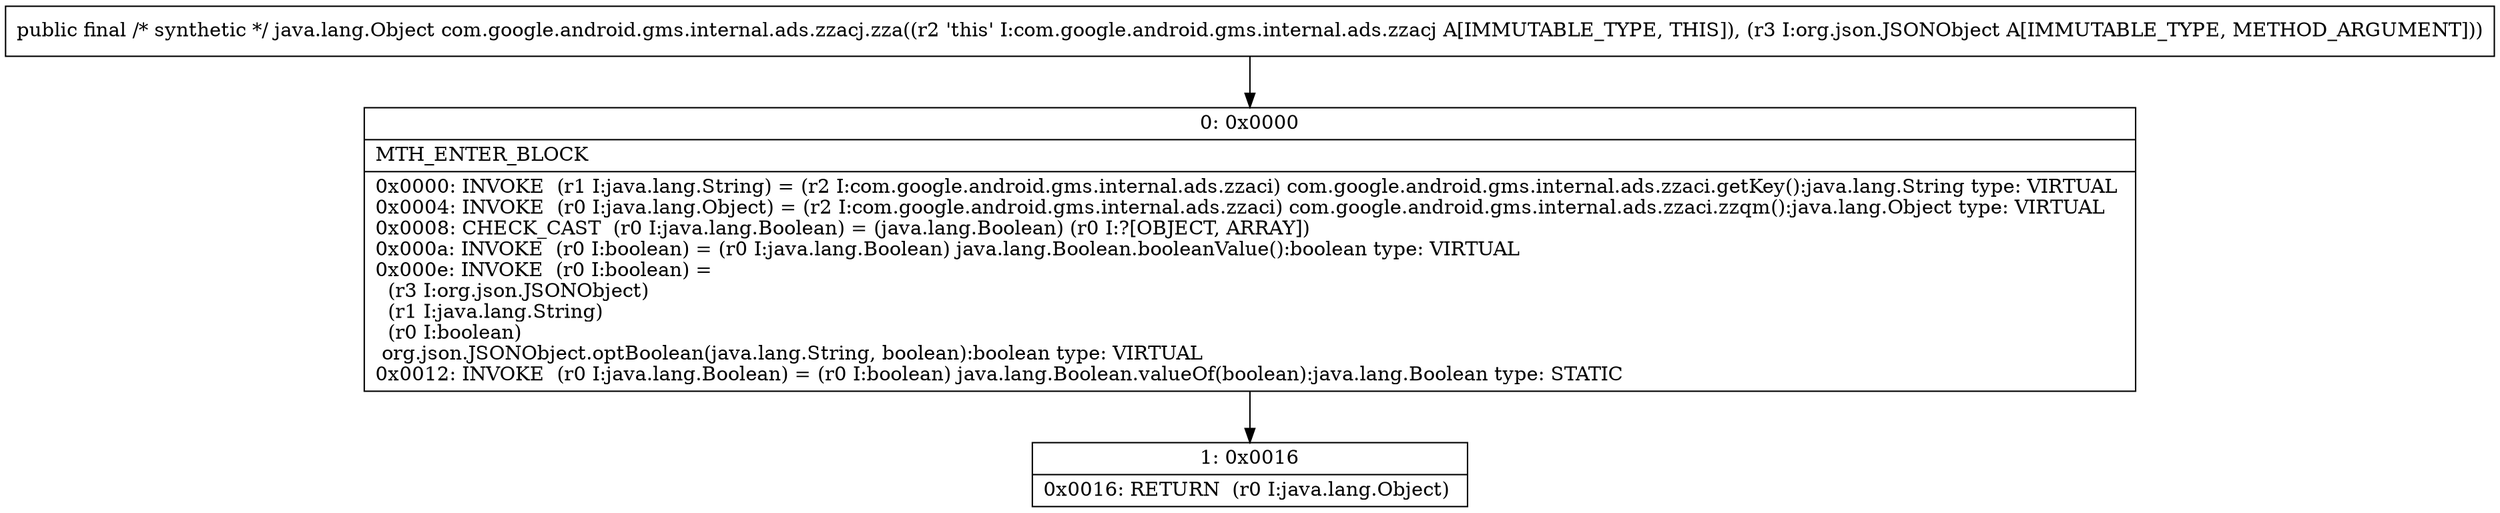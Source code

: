 digraph "CFG forcom.google.android.gms.internal.ads.zzacj.zza(Lorg\/json\/JSONObject;)Ljava\/lang\/Object;" {
Node_0 [shape=record,label="{0\:\ 0x0000|MTH_ENTER_BLOCK\l|0x0000: INVOKE  (r1 I:java.lang.String) = (r2 I:com.google.android.gms.internal.ads.zzaci) com.google.android.gms.internal.ads.zzaci.getKey():java.lang.String type: VIRTUAL \l0x0004: INVOKE  (r0 I:java.lang.Object) = (r2 I:com.google.android.gms.internal.ads.zzaci) com.google.android.gms.internal.ads.zzaci.zzqm():java.lang.Object type: VIRTUAL \l0x0008: CHECK_CAST  (r0 I:java.lang.Boolean) = (java.lang.Boolean) (r0 I:?[OBJECT, ARRAY]) \l0x000a: INVOKE  (r0 I:boolean) = (r0 I:java.lang.Boolean) java.lang.Boolean.booleanValue():boolean type: VIRTUAL \l0x000e: INVOKE  (r0 I:boolean) = \l  (r3 I:org.json.JSONObject)\l  (r1 I:java.lang.String)\l  (r0 I:boolean)\l org.json.JSONObject.optBoolean(java.lang.String, boolean):boolean type: VIRTUAL \l0x0012: INVOKE  (r0 I:java.lang.Boolean) = (r0 I:boolean) java.lang.Boolean.valueOf(boolean):java.lang.Boolean type: STATIC \l}"];
Node_1 [shape=record,label="{1\:\ 0x0016|0x0016: RETURN  (r0 I:java.lang.Object) \l}"];
MethodNode[shape=record,label="{public final \/* synthetic *\/ java.lang.Object com.google.android.gms.internal.ads.zzacj.zza((r2 'this' I:com.google.android.gms.internal.ads.zzacj A[IMMUTABLE_TYPE, THIS]), (r3 I:org.json.JSONObject A[IMMUTABLE_TYPE, METHOD_ARGUMENT])) }"];
MethodNode -> Node_0;
Node_0 -> Node_1;
}

